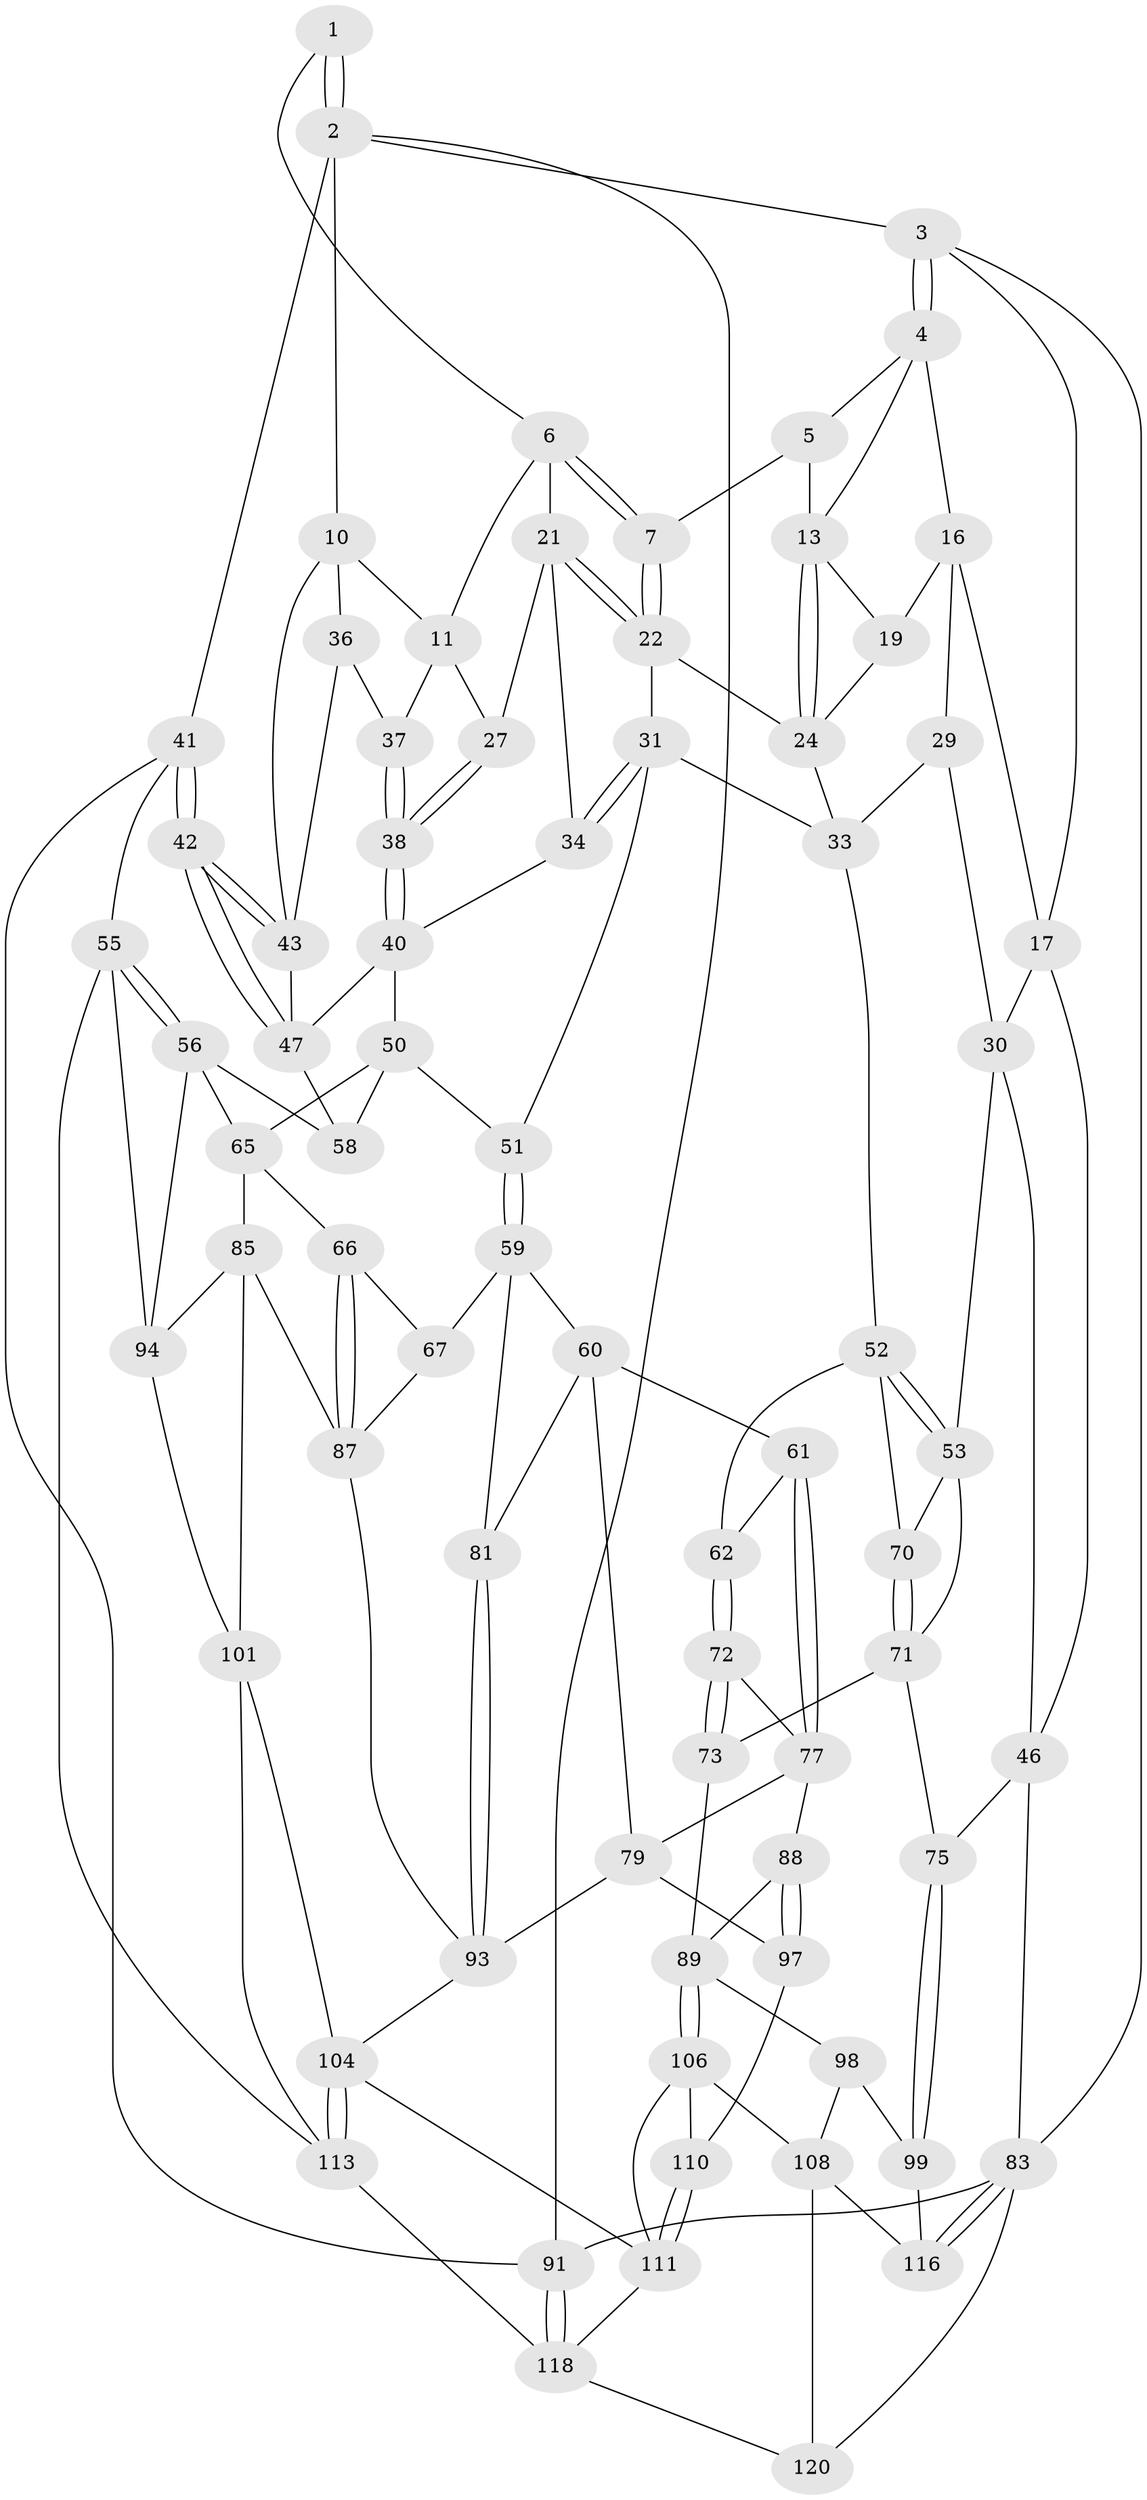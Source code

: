 // original degree distribution, {3: 0.016666666666666666, 6: 0.23333333333333334, 4: 0.25, 5: 0.5}
// Generated by graph-tools (version 1.1) at 2025/11/02/27/25 16:11:52]
// undirected, 74 vertices, 163 edges
graph export_dot {
graph [start="1"]
  node [color=gray90,style=filled];
  1 [pos="+0.8876903742578602+0"];
  2 [pos="+1+0",super="+9"];
  3 [pos="+0+0"];
  4 [pos="+0.2031947989523014+0",super="+15"];
  5 [pos="+0.5373170530580227+0",super="+8"];
  6 [pos="+0.836937683826626+0",super="+12"];
  7 [pos="+0.5952036492784052+0.1281658934014398"];
  10 [pos="+0.9688987770661991+0.2118255418691305",super="+35"];
  11 [pos="+0.9243533570369765+0.18728141579791807",super="+26"];
  13 [pos="+0.5282584159092643+0.145175357467773",super="+14"];
  16 [pos="+0.14143226810064496+0.19483679110230148",super="+20"];
  17 [pos="+0.049393124660167834+0.22972918118558625",super="+18"];
  19 [pos="+0.29507655740519295+0.17726508876736347"];
  21 [pos="+0.7011268950412214+0.23300147886236744",super="+28"];
  22 [pos="+0.6827437867839957+0.22257253764022825",super="+23"];
  24 [pos="+0.4997268547835198+0.21651142357183173",super="+25"];
  27 [pos="+0.7425077110018111+0.25894157733295076"];
  29 [pos="+0.24239215079280882+0.36570937891272143"];
  30 [pos="+0.12494475572355122+0.3013048444254171",super="+45"];
  31 [pos="+0.5438561222901587+0.4014485215089334",super="+32"];
  33 [pos="+0.4540327256618306+0.42581830103756235",super="+39"];
  34 [pos="+0.6800450144834898+0.3448286799485672"];
  36 [pos="+0.8625639643564863+0.3646236732652749"];
  37 [pos="+0.8439174588286014+0.3601708804536206"];
  38 [pos="+0.7922748446382661+0.39279262113801294"];
  40 [pos="+0.7573592357305018+0.42682476396562063",super="+49"];
  41 [pos="+1+0.4605775708965176",super="+54"];
  42 [pos="+1+0.4446586390780675"];
  43 [pos="+0.958206657809362+0.31907796119972703",super="+44"];
  46 [pos="+0+0.42085194444023066",super="+76"];
  47 [pos="+0.9428903469749815+0.44678682826961635",super="+48"];
  50 [pos="+0.7314945181316876+0.5184793603937347",super="+64"];
  51 [pos="+0.4812789982746609+0.44981306924288356"];
  52 [pos="+0.24056086364757+0.39537899785968933",super="+63"];
  53 [pos="+0+0.42378252496179913",super="+69"];
  55 [pos="+1+0.679832531089149",super="+102"];
  56 [pos="+0.9632534354913965+0.6621791137452598",super="+57"];
  58 [pos="+0.9084696289791079+0.6274138884207309"];
  59 [pos="+0.47953342917667907+0.4869387599349503",super="+68"];
  60 [pos="+0.3683333093840505+0.6104879396776189",super="+78"];
  61 [pos="+0.3415595345722117+0.6101629643371315"];
  62 [pos="+0.26009376812066665+0.5805950863258862"];
  65 [pos="+0.711315983176997+0.5941373840432526",super="+82"];
  66 [pos="+0.6942684336771926+0.6133255018343288"];
  67 [pos="+0.5401152535403263+0.6366611919534031"];
  70 [pos="+0.16902497396170085+0.5339850143249467"];
  71 [pos="+0.13157101498272677+0.5901781778995902",super="+74"];
  72 [pos="+0.2553167659041245+0.6694065730330592"];
  73 [pos="+0.2255159976401342+0.7131567993814407"];
  75 [pos="+0+0.7435948728794387"];
  77 [pos="+0.30184070548498904+0.6686219380770929",super="+80"];
  79 [pos="+0.3651325010234109+0.7178984799706366",super="+96"];
  81 [pos="+0.3983422600025098+0.7022415050653584"];
  83 [pos="+0+0.7877112527914871",super="+84"];
  85 [pos="+0.7913782414527354+0.7254447905283244",super="+86"];
  87 [pos="+0.6906520738395987+0.7444970133958531",super="+92"];
  88 [pos="+0.31266874949481394+0.76530825876516"];
  89 [pos="+0.2893229595198715+0.7713657109271276",super="+90"];
  91 [pos="+1+1"];
  93 [pos="+0.545547544136078+0.8377560465947964",super="+95"];
  94 [pos="+0.8615536994685915+0.7747627858482015",super="+100"];
  97 [pos="+0.36379087341066446+0.8124846733697448"];
  98 [pos="+0.18000142031039165+0.8147071190559604",super="+109"];
  99 [pos="+0.08867176269962944+0.8057481932242936",super="+112"];
  101 [pos="+0.7442354397560976+0.7700660119815738",super="+103"];
  104 [pos="+0.5924376626293102+0.9865135856514493",super="+105"];
  106 [pos="+0.28599027228642177+0.8521078397044394",super="+107"];
  108 [pos="+0.23422094028160687+0.9004404692924523",super="+117"];
  110 [pos="+0.34667519512711037+0.8554944526945162"];
  111 [pos="+0.5141744180314354+1",super="+115"];
  113 [pos="+0.8819549003511025+0.9138451525930856",super="+114"];
  116 [pos="+0.12623000340577428+0.9359231071034156"];
  118 [pos="+1+1",super="+119"];
  120 [pos="+0.08875682611168492+1"];
  1 -- 2;
  1 -- 2;
  1 -- 6;
  2 -- 3;
  2 -- 91;
  2 -- 41;
  2 -- 10;
  3 -- 4;
  3 -- 4;
  3 -- 83;
  3 -- 17;
  4 -- 5;
  4 -- 16;
  4 -- 13;
  5 -- 13;
  5 -- 7;
  6 -- 7;
  6 -- 7;
  6 -- 11;
  6 -- 21;
  7 -- 22;
  7 -- 22;
  10 -- 11;
  10 -- 43;
  10 -- 36;
  11 -- 27;
  11 -- 37;
  13 -- 24;
  13 -- 24;
  13 -- 19;
  16 -- 17;
  16 -- 19;
  16 -- 29;
  17 -- 30;
  17 -- 46;
  19 -- 24;
  21 -- 22;
  21 -- 22;
  21 -- 34;
  21 -- 27;
  22 -- 24;
  22 -- 31;
  24 -- 33;
  27 -- 38;
  27 -- 38;
  29 -- 30;
  29 -- 33;
  30 -- 46;
  30 -- 53;
  31 -- 34;
  31 -- 34;
  31 -- 33;
  31 -- 51;
  33 -- 52;
  34 -- 40;
  36 -- 37;
  36 -- 43;
  37 -- 38;
  37 -- 38;
  38 -- 40;
  38 -- 40;
  40 -- 50;
  40 -- 47;
  41 -- 42;
  41 -- 42;
  41 -- 91;
  41 -- 55;
  42 -- 43;
  42 -- 43;
  42 -- 47;
  42 -- 47;
  43 -- 47;
  46 -- 83;
  46 -- 75;
  47 -- 58;
  50 -- 51;
  50 -- 65;
  50 -- 58;
  51 -- 59;
  51 -- 59;
  52 -- 53;
  52 -- 53;
  52 -- 70;
  52 -- 62;
  53 -- 70;
  53 -- 71;
  55 -- 56;
  55 -- 56;
  55 -- 113;
  55 -- 94;
  56 -- 94;
  56 -- 58;
  56 -- 65;
  59 -- 60;
  59 -- 81;
  59 -- 67;
  60 -- 61;
  60 -- 81;
  60 -- 79;
  61 -- 62;
  61 -- 77;
  61 -- 77;
  62 -- 72;
  62 -- 72;
  65 -- 66;
  65 -- 85;
  66 -- 67;
  66 -- 87;
  66 -- 87;
  67 -- 87;
  70 -- 71;
  70 -- 71;
  71 -- 73;
  71 -- 75;
  72 -- 73;
  72 -- 73;
  72 -- 77;
  73 -- 89;
  75 -- 99;
  75 -- 99;
  77 -- 88;
  77 -- 79;
  79 -- 97;
  79 -- 93;
  81 -- 93;
  81 -- 93;
  83 -- 116;
  83 -- 116;
  83 -- 120;
  83 -- 91;
  85 -- 94;
  85 -- 101;
  85 -- 87;
  87 -- 93;
  88 -- 89;
  88 -- 97;
  88 -- 97;
  89 -- 106;
  89 -- 106;
  89 -- 98;
  91 -- 118;
  91 -- 118;
  93 -- 104;
  94 -- 101;
  97 -- 110;
  98 -- 99 [weight=2];
  98 -- 108;
  99 -- 116;
  101 -- 104;
  101 -- 113;
  104 -- 113;
  104 -- 113;
  104 -- 111;
  106 -- 110;
  106 -- 108;
  106 -- 111;
  108 -- 116;
  108 -- 120;
  110 -- 111;
  110 -- 111;
  111 -- 118;
  113 -- 118;
  118 -- 120;
}
